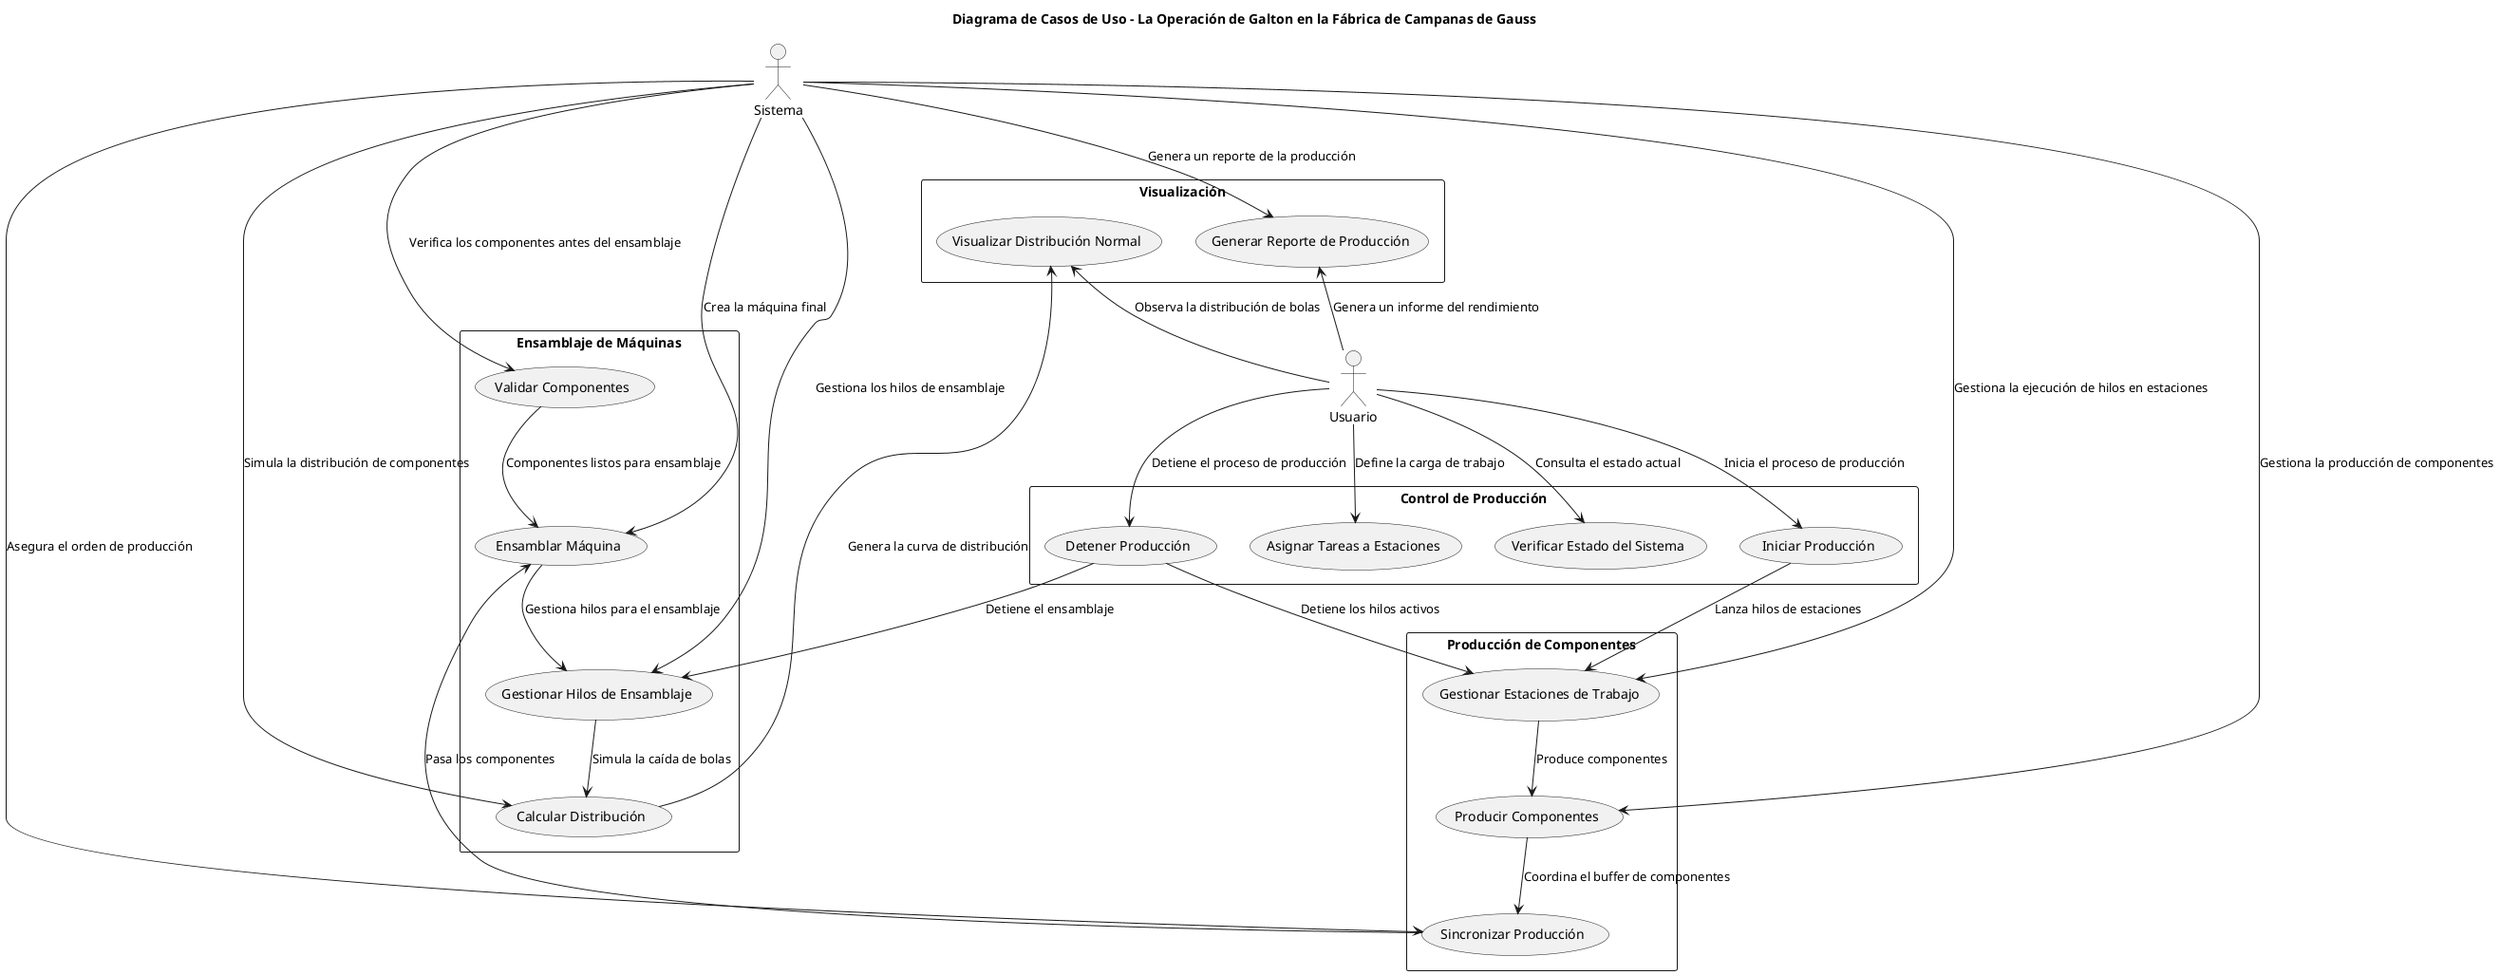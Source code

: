 @startuml
title Diagrama de Casos de Uso - La Operación de Galton en la Fábrica de Campanas de Gauss

actor Usuario as U
actor Sistema as S

rectangle "Control de Producción" {
    usecase "Iniciar Producción" as iniciarProduccion
    usecase "Detener Producción" as detenerProduccion
    usecase "Asignar Tareas a Estaciones" as asignarTareas
    usecase "Verificar Estado del Sistema" as verificarEstado
}

rectangle "Producción de Componentes" {
    usecase "Producir Componentes" as producirComponentes
    usecase "Gestionar Estaciones de Trabajo" as gestionarEstaciones
    usecase "Sincronizar Producción" as sincronizarProduccion
}

rectangle "Ensamblaje de Máquinas" {
    usecase "Ensamblar Máquina" as ensamblarMaquina
    usecase "Gestionar Hilos de Ensamblaje" as gestionarHilos
    usecase "Calcular Distribución" as calcularDistribucion
    usecase "Validar Componentes" as validarComponentes
}

rectangle "Visualización" {
    usecase "Visualizar Distribución Normal" as visualizarDistribucion
    usecase "Generar Reporte de Producción" as generarReporte
}

U --> iniciarProduccion : "Inicia el proceso de producción"
U --> detenerProduccion : "Detiene el proceso de producción"
U --> asignarTareas : "Define la carga de trabajo"
U --> verificarEstado : "Consulta el estado actual"

S --> producirComponentes : "Gestiona la producción de componentes"
S --> gestionarEstaciones : "Gestiona la ejecución de hilos en estaciones"
S --> sincronizarProduccion : "Asegura el orden de producción"
S --> ensamblarMaquina : "Crea la máquina final"
S --> gestionarHilos : "Gestiona los hilos de ensamblaje"
S --> calcularDistribucion : "Simula la distribución de componentes"
S --> validarComponentes : "Verifica los componentes antes del ensamblaje"
S --> generarReporte : "Genera un reporte de la producción"

visualizarDistribucion <-- U : "Observa la distribución de bolas"
generarReporte <-- U : "Genera un informe del rendimiento"

iniciarProduccion --> gestionarEstaciones : "Lanza hilos de estaciones"
gestionarEstaciones --> producirComponentes : "Produce componentes"
producirComponentes --> sincronizarProduccion : "Coordina el buffer de componentes"
sincronizarProduccion --> ensamblarMaquina : "Pasa los componentes"
ensamblarMaquina --> gestionarHilos : "Gestiona hilos para el ensamblaje"
gestionarHilos --> calcularDistribucion : "Simula la caída de bolas"
calcularDistribucion --> visualizarDistribucion : "Genera la curva de distribución"

detenerProduccion --> gestionarEstaciones : "Detiene los hilos activos"
detenerProduccion --> gestionarHilos : "Detiene el ensamblaje"
validarComponentes --> ensamblarMaquina : "Componentes listos para ensamblaje"

@enduml

